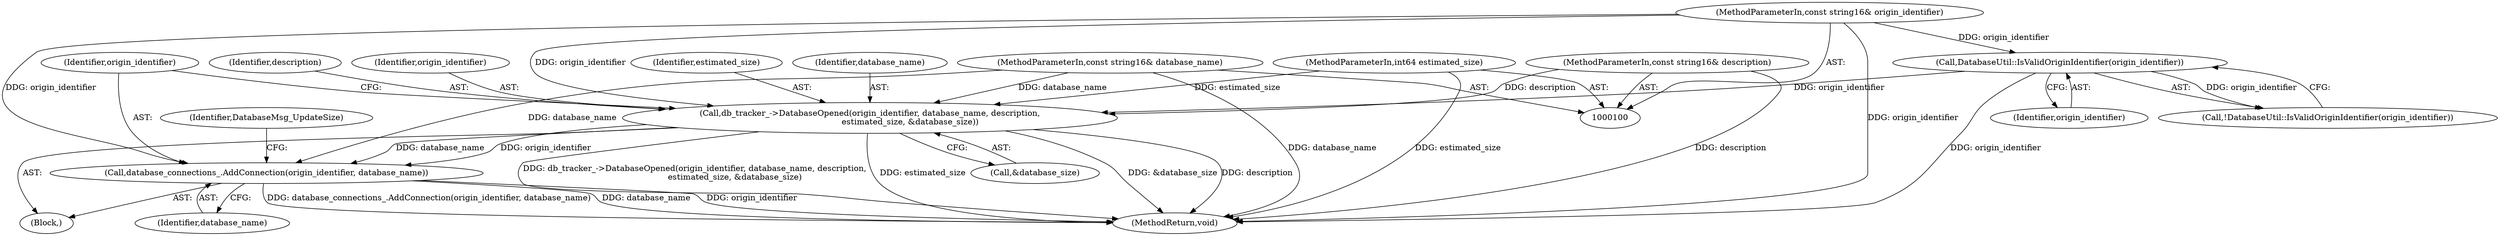 digraph "0_Chrome_ccfb891dc0c936a8806d663fe6581bf659761819@API" {
"1000130" [label="(Call,database_connections_.AddConnection(origin_identifier, database_name))"];
"1000123" [label="(Call,db_tracker_->DatabaseOpened(origin_identifier, database_name, description,\n                               estimated_size, &database_size))"];
"1000111" [label="(Call,DatabaseUtil::IsValidOriginIdentifier(origin_identifier))"];
"1000101" [label="(MethodParameterIn,const string16& origin_identifier)"];
"1000102" [label="(MethodParameterIn,const string16& database_name)"];
"1000103" [label="(MethodParameterIn,const string16& description)"];
"1000104" [label="(MethodParameterIn,int64 estimated_size)"];
"1000127" [label="(Identifier,estimated_size)"];
"1000135" [label="(Identifier,DatabaseMsg_UpdateSize)"];
"1000101" [label="(MethodParameterIn,const string16& origin_identifier)"];
"1000130" [label="(Call,database_connections_.AddConnection(origin_identifier, database_name))"];
"1000104" [label="(MethodParameterIn,int64 estimated_size)"];
"1000128" [label="(Call,&database_size)"];
"1000105" [label="(Block,)"];
"1000125" [label="(Identifier,database_name)"];
"1000126" [label="(Identifier,description)"];
"1000110" [label="(Call,!DatabaseUtil::IsValidOriginIdentifier(origin_identifier))"];
"1000102" [label="(MethodParameterIn,const string16& database_name)"];
"1000111" [label="(Call,DatabaseUtil::IsValidOriginIdentifier(origin_identifier))"];
"1000132" [label="(Identifier,database_name)"];
"1000123" [label="(Call,db_tracker_->DatabaseOpened(origin_identifier, database_name, description,\n                               estimated_size, &database_size))"];
"1000103" [label="(MethodParameterIn,const string16& description)"];
"1000124" [label="(Identifier,origin_identifier)"];
"1000112" [label="(Identifier,origin_identifier)"];
"1000131" [label="(Identifier,origin_identifier)"];
"1000136" [label="(MethodReturn,void)"];
"1000130" -> "1000105"  [label="AST: "];
"1000130" -> "1000132"  [label="CFG: "];
"1000131" -> "1000130"  [label="AST: "];
"1000132" -> "1000130"  [label="AST: "];
"1000135" -> "1000130"  [label="CFG: "];
"1000130" -> "1000136"  [label="DDG: origin_identifier"];
"1000130" -> "1000136"  [label="DDG: database_connections_.AddConnection(origin_identifier, database_name)"];
"1000130" -> "1000136"  [label="DDG: database_name"];
"1000123" -> "1000130"  [label="DDG: origin_identifier"];
"1000123" -> "1000130"  [label="DDG: database_name"];
"1000101" -> "1000130"  [label="DDG: origin_identifier"];
"1000102" -> "1000130"  [label="DDG: database_name"];
"1000123" -> "1000105"  [label="AST: "];
"1000123" -> "1000128"  [label="CFG: "];
"1000124" -> "1000123"  [label="AST: "];
"1000125" -> "1000123"  [label="AST: "];
"1000126" -> "1000123"  [label="AST: "];
"1000127" -> "1000123"  [label="AST: "];
"1000128" -> "1000123"  [label="AST: "];
"1000131" -> "1000123"  [label="CFG: "];
"1000123" -> "1000136"  [label="DDG: estimated_size"];
"1000123" -> "1000136"  [label="DDG: &database_size"];
"1000123" -> "1000136"  [label="DDG: description"];
"1000123" -> "1000136"  [label="DDG: db_tracker_->DatabaseOpened(origin_identifier, database_name, description,\n                               estimated_size, &database_size)"];
"1000111" -> "1000123"  [label="DDG: origin_identifier"];
"1000101" -> "1000123"  [label="DDG: origin_identifier"];
"1000102" -> "1000123"  [label="DDG: database_name"];
"1000103" -> "1000123"  [label="DDG: description"];
"1000104" -> "1000123"  [label="DDG: estimated_size"];
"1000111" -> "1000110"  [label="AST: "];
"1000111" -> "1000112"  [label="CFG: "];
"1000112" -> "1000111"  [label="AST: "];
"1000110" -> "1000111"  [label="CFG: "];
"1000111" -> "1000136"  [label="DDG: origin_identifier"];
"1000111" -> "1000110"  [label="DDG: origin_identifier"];
"1000101" -> "1000111"  [label="DDG: origin_identifier"];
"1000101" -> "1000100"  [label="AST: "];
"1000101" -> "1000136"  [label="DDG: origin_identifier"];
"1000102" -> "1000100"  [label="AST: "];
"1000102" -> "1000136"  [label="DDG: database_name"];
"1000103" -> "1000100"  [label="AST: "];
"1000103" -> "1000136"  [label="DDG: description"];
"1000104" -> "1000100"  [label="AST: "];
"1000104" -> "1000136"  [label="DDG: estimated_size"];
}

